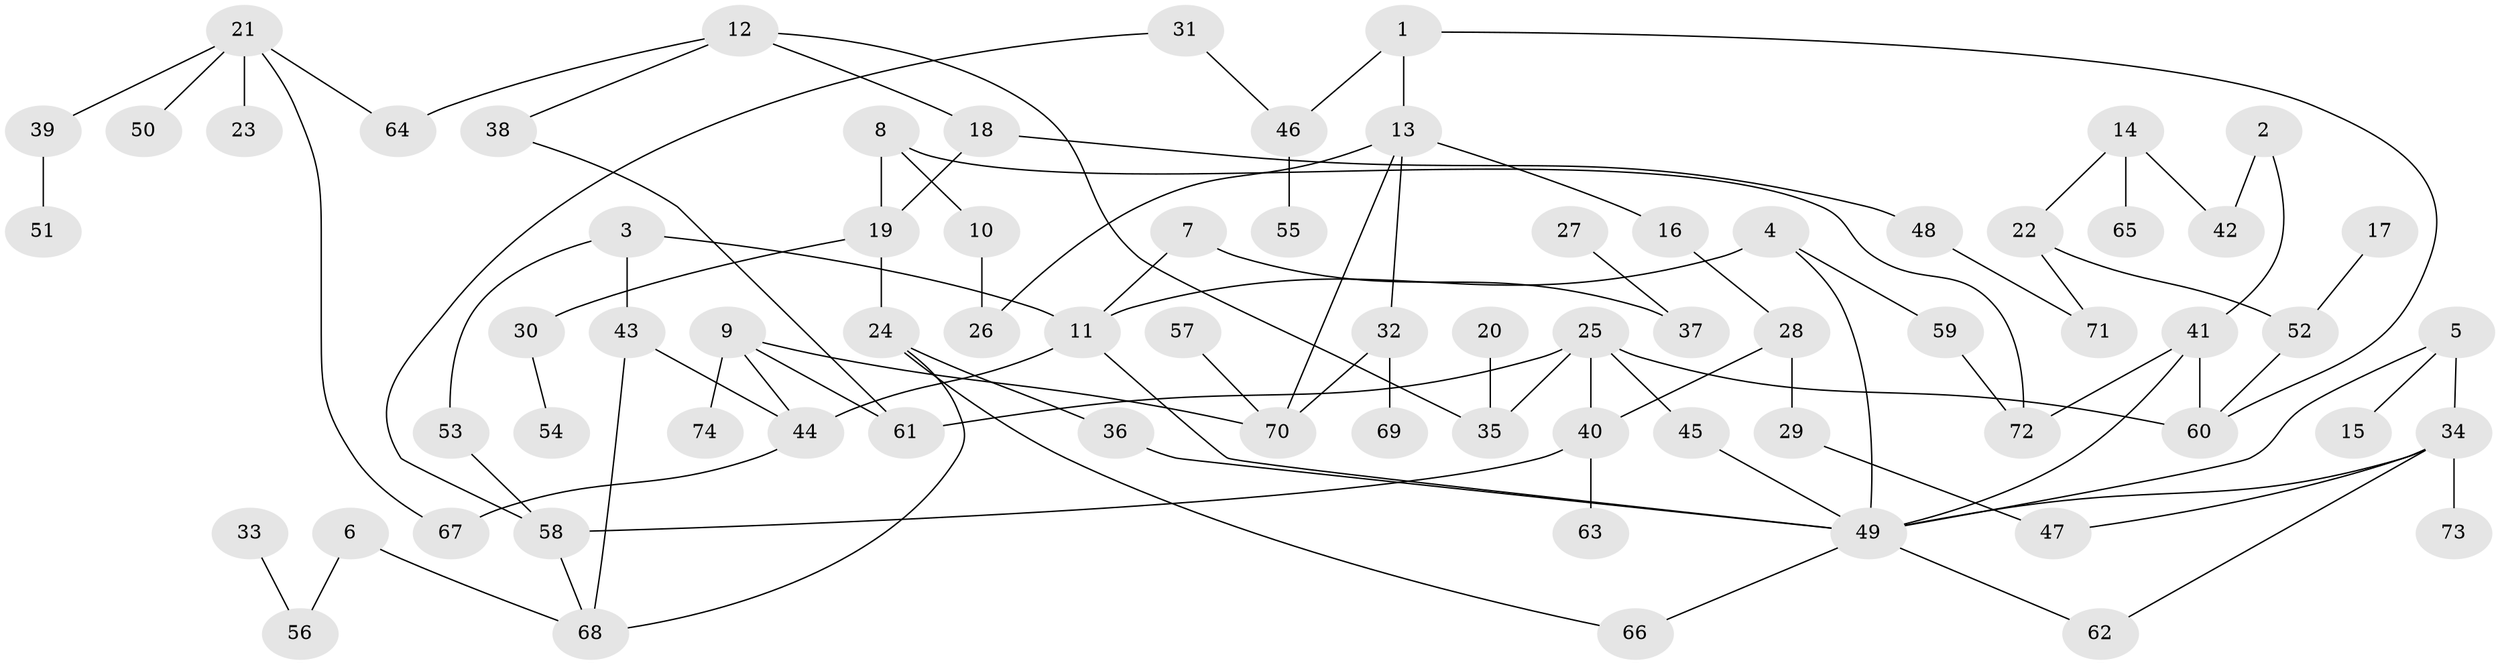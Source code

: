 // original degree distribution, {5: 0.04081632653061224, 8: 0.013605442176870748, 3: 0.17687074829931973, 2: 0.2789115646258503, 4: 0.12244897959183673, 1: 0.35374149659863946, 6: 0.013605442176870748}
// Generated by graph-tools (version 1.1) at 2025/36/03/04/25 23:36:04]
// undirected, 74 vertices, 96 edges
graph export_dot {
  node [color=gray90,style=filled];
  1;
  2;
  3;
  4;
  5;
  6;
  7;
  8;
  9;
  10;
  11;
  12;
  13;
  14;
  15;
  16;
  17;
  18;
  19;
  20;
  21;
  22;
  23;
  24;
  25;
  26;
  27;
  28;
  29;
  30;
  31;
  32;
  33;
  34;
  35;
  36;
  37;
  38;
  39;
  40;
  41;
  42;
  43;
  44;
  45;
  46;
  47;
  48;
  49;
  50;
  51;
  52;
  53;
  54;
  55;
  56;
  57;
  58;
  59;
  60;
  61;
  62;
  63;
  64;
  65;
  66;
  67;
  68;
  69;
  70;
  71;
  72;
  73;
  74;
  1 -- 13 [weight=1.0];
  1 -- 46 [weight=1.0];
  1 -- 60 [weight=1.0];
  2 -- 41 [weight=1.0];
  2 -- 42 [weight=1.0];
  3 -- 11 [weight=1.0];
  3 -- 43 [weight=1.0];
  3 -- 53 [weight=1.0];
  4 -- 11 [weight=1.0];
  4 -- 49 [weight=1.0];
  4 -- 59 [weight=1.0];
  5 -- 15 [weight=1.0];
  5 -- 34 [weight=1.0];
  5 -- 49 [weight=1.0];
  6 -- 56 [weight=1.0];
  6 -- 68 [weight=1.0];
  7 -- 11 [weight=1.0];
  7 -- 37 [weight=1.0];
  8 -- 10 [weight=1.0];
  8 -- 19 [weight=1.0];
  8 -- 72 [weight=1.0];
  9 -- 44 [weight=1.0];
  9 -- 61 [weight=1.0];
  9 -- 70 [weight=1.0];
  9 -- 74 [weight=1.0];
  10 -- 26 [weight=1.0];
  11 -- 44 [weight=1.0];
  11 -- 49 [weight=1.0];
  12 -- 18 [weight=1.0];
  12 -- 35 [weight=1.0];
  12 -- 38 [weight=1.0];
  12 -- 64 [weight=1.0];
  13 -- 16 [weight=1.0];
  13 -- 26 [weight=1.0];
  13 -- 32 [weight=1.0];
  13 -- 70 [weight=1.0];
  14 -- 22 [weight=1.0];
  14 -- 42 [weight=1.0];
  14 -- 65 [weight=1.0];
  16 -- 28 [weight=1.0];
  17 -- 52 [weight=1.0];
  18 -- 19 [weight=1.0];
  18 -- 48 [weight=1.0];
  19 -- 24 [weight=1.0];
  19 -- 30 [weight=1.0];
  20 -- 35 [weight=1.0];
  21 -- 23 [weight=1.0];
  21 -- 39 [weight=1.0];
  21 -- 50 [weight=1.0];
  21 -- 64 [weight=1.0];
  21 -- 67 [weight=1.0];
  22 -- 52 [weight=1.0];
  22 -- 71 [weight=1.0];
  24 -- 36 [weight=1.0];
  24 -- 66 [weight=1.0];
  24 -- 68 [weight=1.0];
  25 -- 35 [weight=1.0];
  25 -- 40 [weight=2.0];
  25 -- 45 [weight=1.0];
  25 -- 60 [weight=1.0];
  25 -- 61 [weight=1.0];
  27 -- 37 [weight=1.0];
  28 -- 29 [weight=1.0];
  28 -- 40 [weight=1.0];
  29 -- 47 [weight=1.0];
  30 -- 54 [weight=1.0];
  31 -- 46 [weight=1.0];
  31 -- 58 [weight=1.0];
  32 -- 69 [weight=1.0];
  32 -- 70 [weight=1.0];
  33 -- 56 [weight=1.0];
  34 -- 47 [weight=1.0];
  34 -- 49 [weight=1.0];
  34 -- 62 [weight=1.0];
  34 -- 73 [weight=1.0];
  36 -- 49 [weight=1.0];
  38 -- 61 [weight=1.0];
  39 -- 51 [weight=1.0];
  40 -- 58 [weight=1.0];
  40 -- 63 [weight=1.0];
  41 -- 49 [weight=1.0];
  41 -- 60 [weight=1.0];
  41 -- 72 [weight=1.0];
  43 -- 44 [weight=1.0];
  43 -- 68 [weight=1.0];
  44 -- 67 [weight=1.0];
  45 -- 49 [weight=1.0];
  46 -- 55 [weight=1.0];
  48 -- 71 [weight=1.0];
  49 -- 62 [weight=1.0];
  49 -- 66 [weight=1.0];
  52 -- 60 [weight=1.0];
  53 -- 58 [weight=1.0];
  57 -- 70 [weight=1.0];
  58 -- 68 [weight=1.0];
  59 -- 72 [weight=1.0];
}
